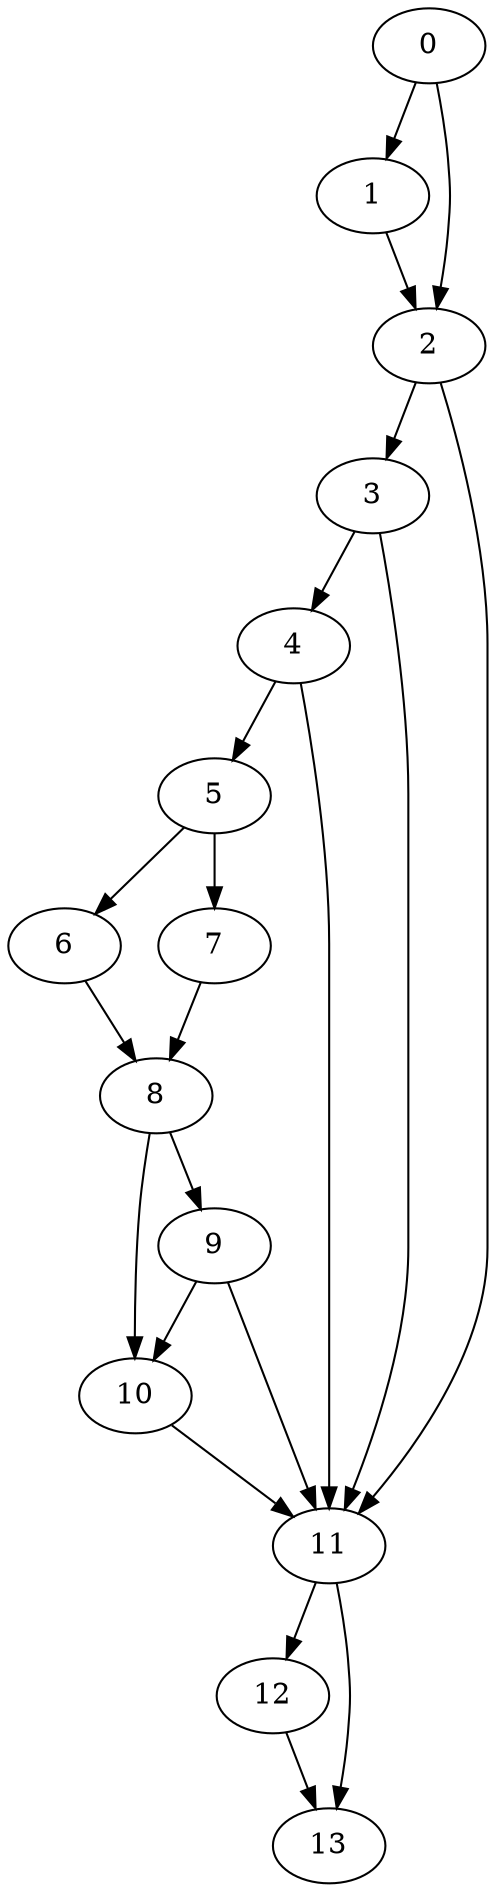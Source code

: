 digraph {
	0
	1
	2
	3
	4
	5
	6
	7
	8
	9
	10
	11
	12
	13
	4 -> 5
	5 -> 6
	11 -> 13
	12 -> 13
	5 -> 7
	7 -> 8
	6 -> 8
	8 -> 9
	0 -> 1
	1 -> 2
	0 -> 2
	8 -> 10
	9 -> 10
	10 -> 11
	2 -> 11
	3 -> 11
	4 -> 11
	9 -> 11
	2 -> 3
	3 -> 4
	11 -> 12
}
